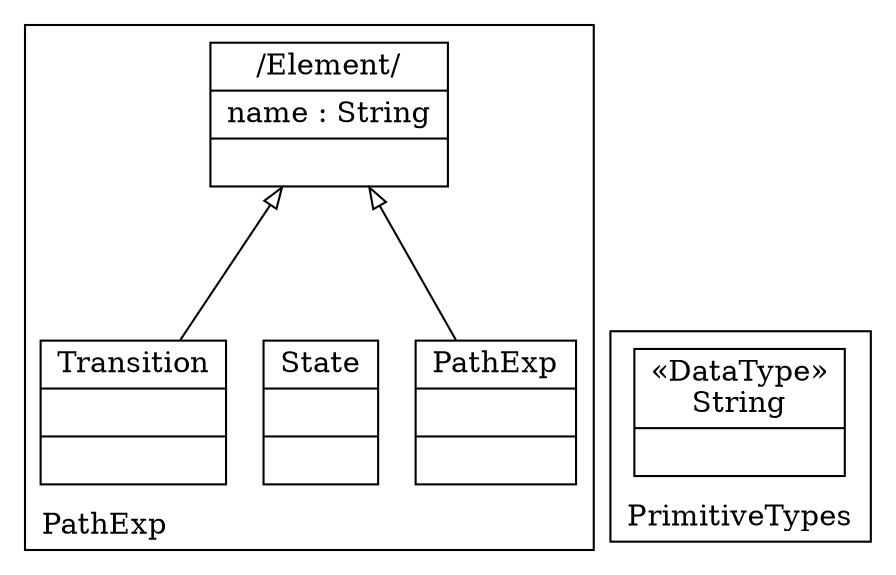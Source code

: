 digraph "KM3 Model in DOT" {
graph[rankdir=BT,labeljust=l,labelloc=t,nodeSep=0.75,compound=true];
 subgraph "cluster_PathExp"{
labelloc=t
color=black
label=PathExp
 node[shape=record];
Element[label="{/Element/|name : String| }"]
;
 node[shape=record];
PathExp[label="{PathExp| | }"]
 PathExp->Element[arrowhead=onormal,group=Element,minlen=2,constraint=true,]
;
 node[shape=record];
State[label="{State| | }"]
;
 node[shape=record];
Transition[label="{Transition| | }"]
 Transition->Element[arrowhead=onormal,group=Element,minlen=2,constraint=true,]
;

} subgraph "cluster_PrimitiveTypes"{
labelloc=t
color=black
label=PrimitiveTypes
 node[shape=record];
String[label="{&#171;DataType&#187;\nString|}"]
;

}
}